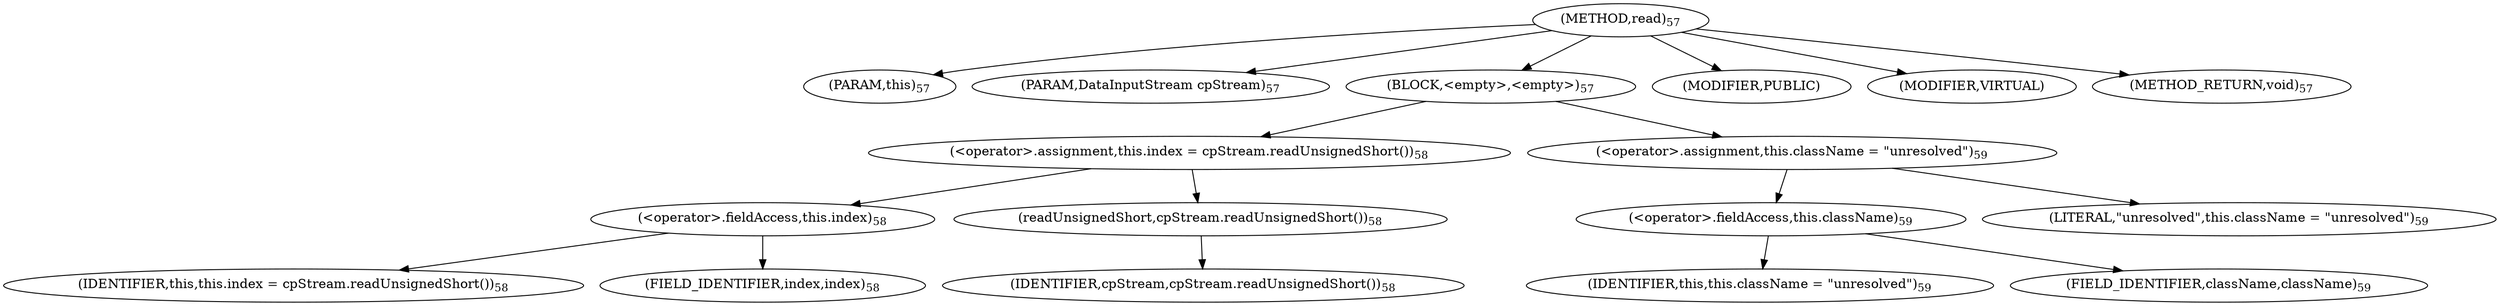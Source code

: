 digraph "read" {  
"23" [label = <(METHOD,read)<SUB>57</SUB>> ]
"24" [label = <(PARAM,this)<SUB>57</SUB>> ]
"25" [label = <(PARAM,DataInputStream cpStream)<SUB>57</SUB>> ]
"26" [label = <(BLOCK,&lt;empty&gt;,&lt;empty&gt;)<SUB>57</SUB>> ]
"27" [label = <(&lt;operator&gt;.assignment,this.index = cpStream.readUnsignedShort())<SUB>58</SUB>> ]
"28" [label = <(&lt;operator&gt;.fieldAccess,this.index)<SUB>58</SUB>> ]
"29" [label = <(IDENTIFIER,this,this.index = cpStream.readUnsignedShort())<SUB>58</SUB>> ]
"30" [label = <(FIELD_IDENTIFIER,index,index)<SUB>58</SUB>> ]
"31" [label = <(readUnsignedShort,cpStream.readUnsignedShort())<SUB>58</SUB>> ]
"32" [label = <(IDENTIFIER,cpStream,cpStream.readUnsignedShort())<SUB>58</SUB>> ]
"33" [label = <(&lt;operator&gt;.assignment,this.className = &quot;unresolved&quot;)<SUB>59</SUB>> ]
"34" [label = <(&lt;operator&gt;.fieldAccess,this.className)<SUB>59</SUB>> ]
"35" [label = <(IDENTIFIER,this,this.className = &quot;unresolved&quot;)<SUB>59</SUB>> ]
"36" [label = <(FIELD_IDENTIFIER,className,className)<SUB>59</SUB>> ]
"37" [label = <(LITERAL,&quot;unresolved&quot;,this.className = &quot;unresolved&quot;)<SUB>59</SUB>> ]
"38" [label = <(MODIFIER,PUBLIC)> ]
"39" [label = <(MODIFIER,VIRTUAL)> ]
"40" [label = <(METHOD_RETURN,void)<SUB>57</SUB>> ]
  "23" -> "24" 
  "23" -> "25" 
  "23" -> "26" 
  "23" -> "38" 
  "23" -> "39" 
  "23" -> "40" 
  "26" -> "27" 
  "26" -> "33" 
  "27" -> "28" 
  "27" -> "31" 
  "28" -> "29" 
  "28" -> "30" 
  "31" -> "32" 
  "33" -> "34" 
  "33" -> "37" 
  "34" -> "35" 
  "34" -> "36" 
}
